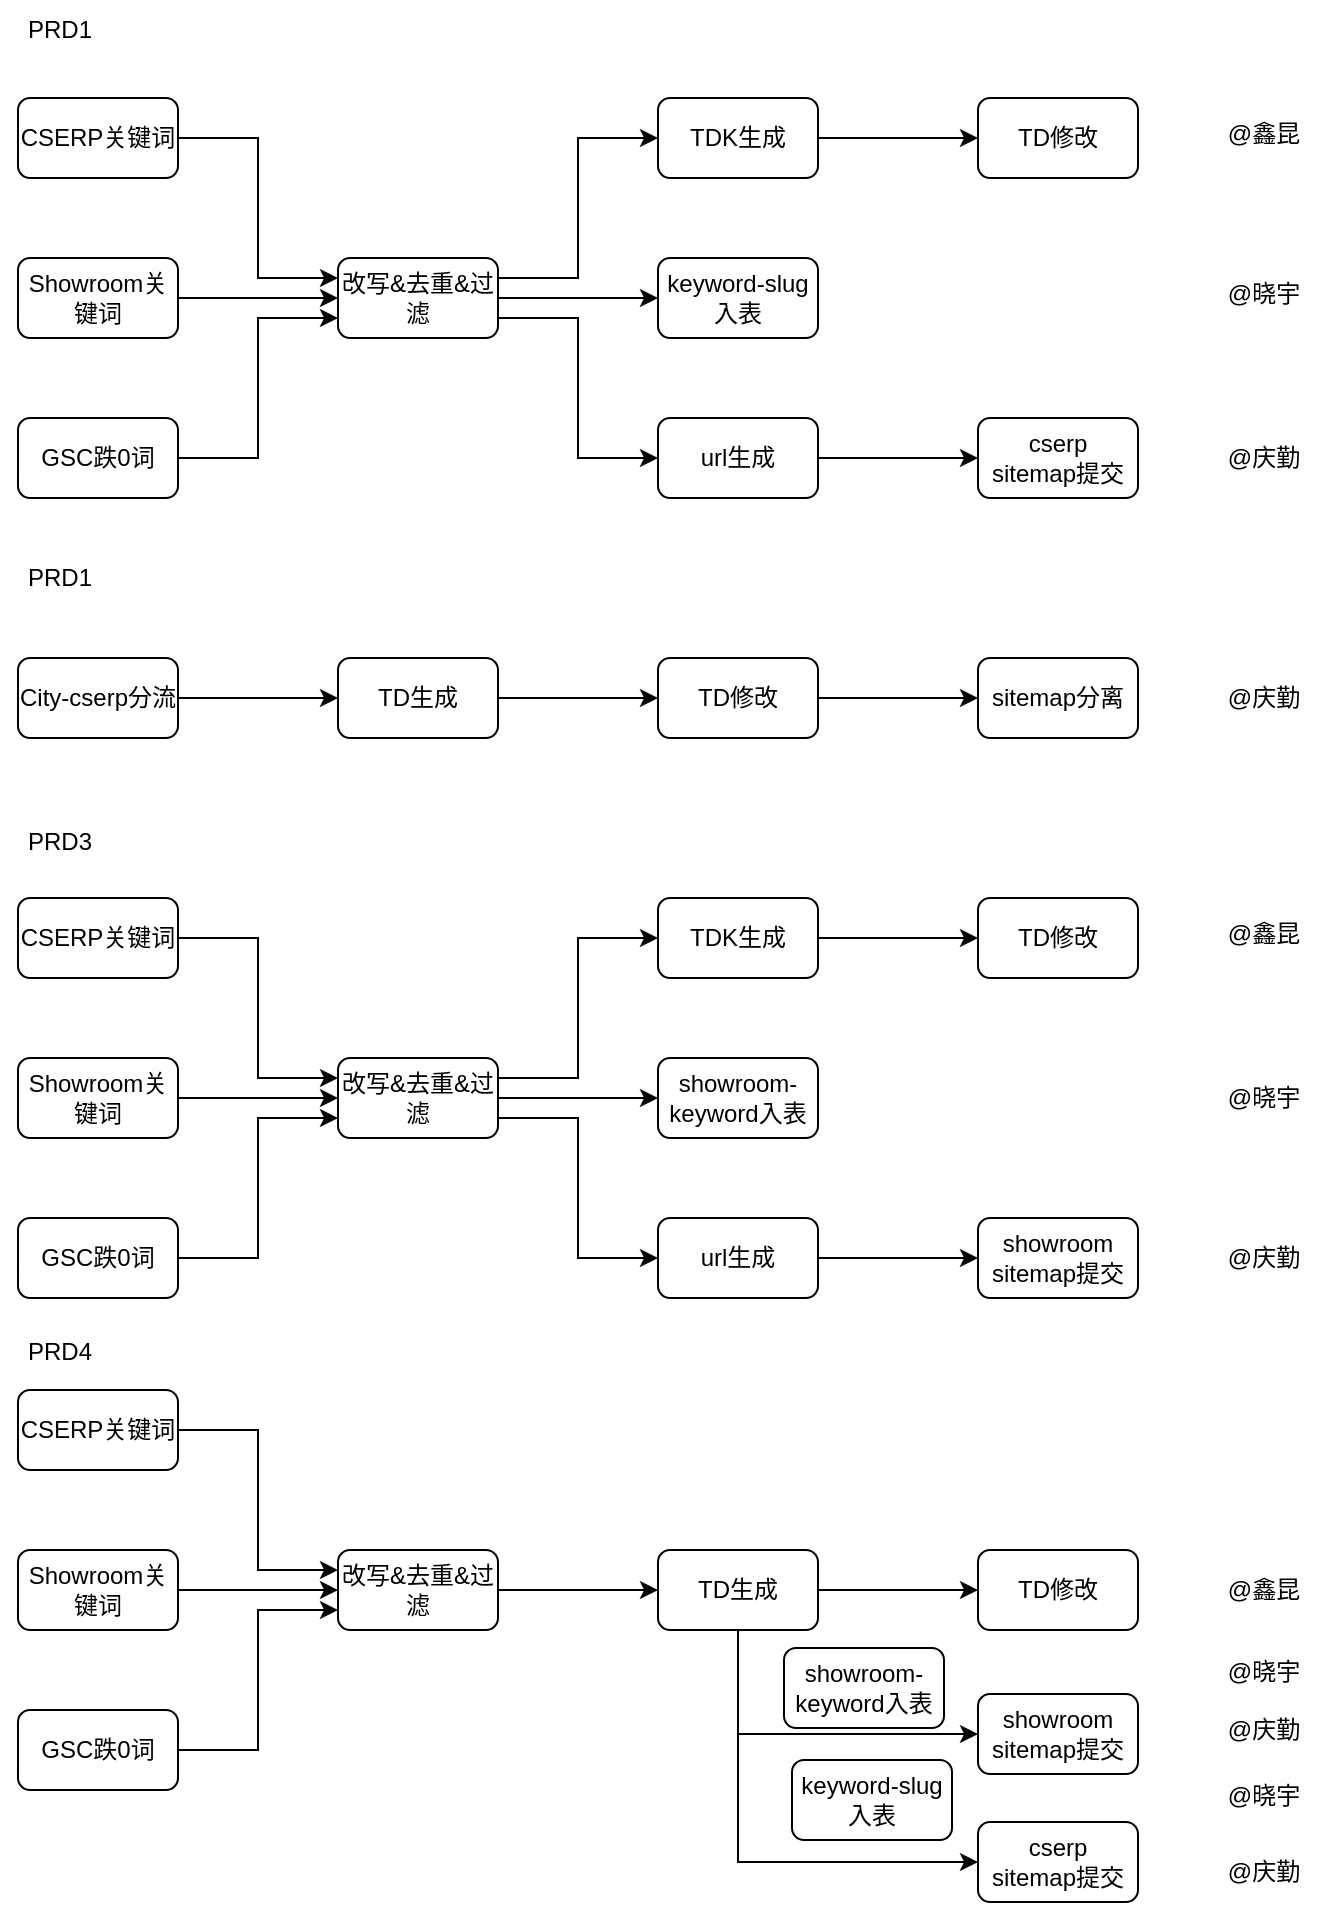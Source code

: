 <mxfile version="27.2.0">
  <diagram name="第 1 页" id="PBXTiW6mpYw9qoerVGSO">
    <mxGraphModel dx="1426" dy="693" grid="1" gridSize="10" guides="1" tooltips="1" connect="1" arrows="1" fold="1" page="0" pageScale="1" pageWidth="827" pageHeight="1169" math="0" shadow="0">
      <root>
        <mxCell id="0" />
        <mxCell id="1" parent="0" />
        <mxCell id="isZL2Ls8pScrw3JJbjqI-17" style="edgeStyle=orthogonalEdgeStyle;rounded=0;orthogonalLoop=1;jettySize=auto;html=1;exitX=1;exitY=0.5;exitDx=0;exitDy=0;entryX=0;entryY=0.25;entryDx=0;entryDy=0;" edge="1" parent="1" source="isZL2Ls8pScrw3JJbjqI-1" target="isZL2Ls8pScrw3JJbjqI-4">
          <mxGeometry relative="1" as="geometry" />
        </mxCell>
        <mxCell id="isZL2Ls8pScrw3JJbjqI-1" value="CSERP关键词" style="rounded=1;whiteSpace=wrap;html=1;" vertex="1" parent="1">
          <mxGeometry x="80" y="120" width="80" height="40" as="geometry" />
        </mxCell>
        <mxCell id="isZL2Ls8pScrw3JJbjqI-18" style="edgeStyle=orthogonalEdgeStyle;rounded=0;orthogonalLoop=1;jettySize=auto;html=1;exitX=1;exitY=0.5;exitDx=0;exitDy=0;entryX=0;entryY=0.5;entryDx=0;entryDy=0;" edge="1" parent="1" source="isZL2Ls8pScrw3JJbjqI-2" target="isZL2Ls8pScrw3JJbjqI-4">
          <mxGeometry relative="1" as="geometry" />
        </mxCell>
        <mxCell id="isZL2Ls8pScrw3JJbjqI-2" value="Showroom关键词" style="rounded=1;whiteSpace=wrap;html=1;" vertex="1" parent="1">
          <mxGeometry x="80" y="200" width="80" height="40" as="geometry" />
        </mxCell>
        <mxCell id="isZL2Ls8pScrw3JJbjqI-19" style="edgeStyle=orthogonalEdgeStyle;rounded=0;orthogonalLoop=1;jettySize=auto;html=1;exitX=1;exitY=0.5;exitDx=0;exitDy=0;entryX=0;entryY=0.75;entryDx=0;entryDy=0;" edge="1" parent="1" source="isZL2Ls8pScrw3JJbjqI-3" target="isZL2Ls8pScrw3JJbjqI-4">
          <mxGeometry relative="1" as="geometry" />
        </mxCell>
        <mxCell id="isZL2Ls8pScrw3JJbjqI-3" value="GSC跌0词" style="rounded=1;whiteSpace=wrap;html=1;" vertex="1" parent="1">
          <mxGeometry x="80" y="280" width="80" height="40" as="geometry" />
        </mxCell>
        <mxCell id="isZL2Ls8pScrw3JJbjqI-20" style="edgeStyle=orthogonalEdgeStyle;rounded=0;orthogonalLoop=1;jettySize=auto;html=1;exitX=1;exitY=0.25;exitDx=0;exitDy=0;entryX=0;entryY=0.5;entryDx=0;entryDy=0;" edge="1" parent="1" source="isZL2Ls8pScrw3JJbjqI-4" target="isZL2Ls8pScrw3JJbjqI-9">
          <mxGeometry relative="1" as="geometry" />
        </mxCell>
        <mxCell id="isZL2Ls8pScrw3JJbjqI-22" style="edgeStyle=orthogonalEdgeStyle;rounded=0;orthogonalLoop=1;jettySize=auto;html=1;exitX=1;exitY=0.5;exitDx=0;exitDy=0;entryX=0;entryY=0.5;entryDx=0;entryDy=0;" edge="1" parent="1" source="isZL2Ls8pScrw3JJbjqI-4" target="isZL2Ls8pScrw3JJbjqI-5">
          <mxGeometry relative="1" as="geometry" />
        </mxCell>
        <mxCell id="isZL2Ls8pScrw3JJbjqI-23" style="edgeStyle=orthogonalEdgeStyle;rounded=0;orthogonalLoop=1;jettySize=auto;html=1;exitX=1;exitY=0.75;exitDx=0;exitDy=0;entryX=0;entryY=0.5;entryDx=0;entryDy=0;" edge="1" parent="1" source="isZL2Ls8pScrw3JJbjqI-4" target="isZL2Ls8pScrw3JJbjqI-6">
          <mxGeometry relative="1" as="geometry" />
        </mxCell>
        <mxCell id="isZL2Ls8pScrw3JJbjqI-4" value="改写&amp;amp;去重&amp;amp;过滤" style="rounded=1;whiteSpace=wrap;html=1;" vertex="1" parent="1">
          <mxGeometry x="240" y="200" width="80" height="40" as="geometry" />
        </mxCell>
        <mxCell id="isZL2Ls8pScrw3JJbjqI-5" value="keyword-slug入表" style="rounded=1;whiteSpace=wrap;html=1;" vertex="1" parent="1">
          <mxGeometry x="400" y="200" width="80" height="40" as="geometry" />
        </mxCell>
        <mxCell id="isZL2Ls8pScrw3JJbjqI-24" style="edgeStyle=orthogonalEdgeStyle;rounded=0;orthogonalLoop=1;jettySize=auto;html=1;exitX=1;exitY=0.5;exitDx=0;exitDy=0;entryX=0;entryY=0.5;entryDx=0;entryDy=0;" edge="1" parent="1" source="isZL2Ls8pScrw3JJbjqI-6" target="isZL2Ls8pScrw3JJbjqI-7">
          <mxGeometry relative="1" as="geometry" />
        </mxCell>
        <mxCell id="isZL2Ls8pScrw3JJbjqI-6" value="url生成" style="rounded=1;whiteSpace=wrap;html=1;" vertex="1" parent="1">
          <mxGeometry x="400" y="280" width="80" height="40" as="geometry" />
        </mxCell>
        <mxCell id="isZL2Ls8pScrw3JJbjqI-7" value="cserp&lt;div&gt;sitemap提交&lt;/div&gt;" style="rounded=1;whiteSpace=wrap;html=1;" vertex="1" parent="1">
          <mxGeometry x="560" y="280" width="80" height="40" as="geometry" />
        </mxCell>
        <mxCell id="isZL2Ls8pScrw3JJbjqI-14" style="edgeStyle=orthogonalEdgeStyle;rounded=0;orthogonalLoop=1;jettySize=auto;html=1;exitX=1;exitY=0.5;exitDx=0;exitDy=0;entryX=0;entryY=0.5;entryDx=0;entryDy=0;" edge="1" parent="1" source="isZL2Ls8pScrw3JJbjqI-8" target="isZL2Ls8pScrw3JJbjqI-11">
          <mxGeometry relative="1" as="geometry" />
        </mxCell>
        <mxCell id="isZL2Ls8pScrw3JJbjqI-8" value="City-cserp分流" style="rounded=1;whiteSpace=wrap;html=1;" vertex="1" parent="1">
          <mxGeometry x="80" y="400" width="80" height="40" as="geometry" />
        </mxCell>
        <mxCell id="isZL2Ls8pScrw3JJbjqI-21" style="edgeStyle=orthogonalEdgeStyle;rounded=0;orthogonalLoop=1;jettySize=auto;html=1;exitX=1;exitY=0.5;exitDx=0;exitDy=0;entryX=0;entryY=0.5;entryDx=0;entryDy=0;" edge="1" parent="1" source="isZL2Ls8pScrw3JJbjqI-9" target="isZL2Ls8pScrw3JJbjqI-10">
          <mxGeometry relative="1" as="geometry" />
        </mxCell>
        <mxCell id="isZL2Ls8pScrw3JJbjqI-9" value="TDK生成" style="rounded=1;whiteSpace=wrap;html=1;" vertex="1" parent="1">
          <mxGeometry x="400" y="120" width="80" height="40" as="geometry" />
        </mxCell>
        <mxCell id="isZL2Ls8pScrw3JJbjqI-10" value="TD修改" style="rounded=1;whiteSpace=wrap;html=1;" vertex="1" parent="1">
          <mxGeometry x="560" y="120" width="80" height="40" as="geometry" />
        </mxCell>
        <mxCell id="isZL2Ls8pScrw3JJbjqI-15" style="edgeStyle=orthogonalEdgeStyle;rounded=0;orthogonalLoop=1;jettySize=auto;html=1;exitX=1;exitY=0.5;exitDx=0;exitDy=0;entryX=0;entryY=0.5;entryDx=0;entryDy=0;" edge="1" parent="1" source="isZL2Ls8pScrw3JJbjqI-11" target="isZL2Ls8pScrw3JJbjqI-12">
          <mxGeometry relative="1" as="geometry" />
        </mxCell>
        <mxCell id="isZL2Ls8pScrw3JJbjqI-11" value="TD生成" style="rounded=1;whiteSpace=wrap;html=1;" vertex="1" parent="1">
          <mxGeometry x="240" y="400" width="80" height="40" as="geometry" />
        </mxCell>
        <mxCell id="isZL2Ls8pScrw3JJbjqI-16" style="edgeStyle=orthogonalEdgeStyle;rounded=0;orthogonalLoop=1;jettySize=auto;html=1;exitX=1;exitY=0.5;exitDx=0;exitDy=0;entryX=0;entryY=0.5;entryDx=0;entryDy=0;" edge="1" parent="1" source="isZL2Ls8pScrw3JJbjqI-12" target="isZL2Ls8pScrw3JJbjqI-13">
          <mxGeometry relative="1" as="geometry" />
        </mxCell>
        <mxCell id="isZL2Ls8pScrw3JJbjqI-12" value="TD修改" style="rounded=1;whiteSpace=wrap;html=1;" vertex="1" parent="1">
          <mxGeometry x="400" y="400" width="80" height="40" as="geometry" />
        </mxCell>
        <mxCell id="isZL2Ls8pScrw3JJbjqI-13" value="sitemap分离" style="rounded=1;whiteSpace=wrap;html=1;" vertex="1" parent="1">
          <mxGeometry x="560" y="400" width="80" height="40" as="geometry" />
        </mxCell>
        <mxCell id="isZL2Ls8pScrw3JJbjqI-25" style="edgeStyle=orthogonalEdgeStyle;rounded=0;orthogonalLoop=1;jettySize=auto;html=1;exitX=1;exitY=0.5;exitDx=0;exitDy=0;entryX=0;entryY=0.25;entryDx=0;entryDy=0;" edge="1" parent="1" source="isZL2Ls8pScrw3JJbjqI-26" target="isZL2Ls8pScrw3JJbjqI-34">
          <mxGeometry relative="1" as="geometry" />
        </mxCell>
        <mxCell id="isZL2Ls8pScrw3JJbjqI-26" value="CSERP关键词" style="rounded=1;whiteSpace=wrap;html=1;" vertex="1" parent="1">
          <mxGeometry x="80" y="520" width="80" height="40" as="geometry" />
        </mxCell>
        <mxCell id="isZL2Ls8pScrw3JJbjqI-27" style="edgeStyle=orthogonalEdgeStyle;rounded=0;orthogonalLoop=1;jettySize=auto;html=1;exitX=1;exitY=0.5;exitDx=0;exitDy=0;entryX=0;entryY=0.5;entryDx=0;entryDy=0;" edge="1" parent="1" source="isZL2Ls8pScrw3JJbjqI-28" target="isZL2Ls8pScrw3JJbjqI-34">
          <mxGeometry relative="1" as="geometry" />
        </mxCell>
        <mxCell id="isZL2Ls8pScrw3JJbjqI-28" value="Showroom关键词" style="rounded=1;whiteSpace=wrap;html=1;" vertex="1" parent="1">
          <mxGeometry x="80" y="600" width="80" height="40" as="geometry" />
        </mxCell>
        <mxCell id="isZL2Ls8pScrw3JJbjqI-29" style="edgeStyle=orthogonalEdgeStyle;rounded=0;orthogonalLoop=1;jettySize=auto;html=1;exitX=1;exitY=0.5;exitDx=0;exitDy=0;entryX=0;entryY=0.75;entryDx=0;entryDy=0;" edge="1" parent="1" source="isZL2Ls8pScrw3JJbjqI-30" target="isZL2Ls8pScrw3JJbjqI-34">
          <mxGeometry relative="1" as="geometry" />
        </mxCell>
        <mxCell id="isZL2Ls8pScrw3JJbjqI-30" value="GSC跌0词" style="rounded=1;whiteSpace=wrap;html=1;" vertex="1" parent="1">
          <mxGeometry x="80" y="680" width="80" height="40" as="geometry" />
        </mxCell>
        <mxCell id="isZL2Ls8pScrw3JJbjqI-31" style="edgeStyle=orthogonalEdgeStyle;rounded=0;orthogonalLoop=1;jettySize=auto;html=1;exitX=1;exitY=0.25;exitDx=0;exitDy=0;entryX=0;entryY=0.5;entryDx=0;entryDy=0;" edge="1" parent="1" source="isZL2Ls8pScrw3JJbjqI-34" target="isZL2Ls8pScrw3JJbjqI-42">
          <mxGeometry relative="1" as="geometry" />
        </mxCell>
        <mxCell id="isZL2Ls8pScrw3JJbjqI-32" style="edgeStyle=orthogonalEdgeStyle;rounded=0;orthogonalLoop=1;jettySize=auto;html=1;exitX=1;exitY=0.5;exitDx=0;exitDy=0;entryX=0;entryY=0.5;entryDx=0;entryDy=0;" edge="1" parent="1" source="isZL2Ls8pScrw3JJbjqI-34" target="isZL2Ls8pScrw3JJbjqI-35">
          <mxGeometry relative="1" as="geometry" />
        </mxCell>
        <mxCell id="isZL2Ls8pScrw3JJbjqI-33" style="edgeStyle=orthogonalEdgeStyle;rounded=0;orthogonalLoop=1;jettySize=auto;html=1;exitX=1;exitY=0.75;exitDx=0;exitDy=0;entryX=0;entryY=0.5;entryDx=0;entryDy=0;" edge="1" parent="1" source="isZL2Ls8pScrw3JJbjqI-34" target="isZL2Ls8pScrw3JJbjqI-37">
          <mxGeometry relative="1" as="geometry" />
        </mxCell>
        <mxCell id="isZL2Ls8pScrw3JJbjqI-34" value="改写&amp;amp;去重&amp;amp;过滤" style="rounded=1;whiteSpace=wrap;html=1;" vertex="1" parent="1">
          <mxGeometry x="240" y="600" width="80" height="40" as="geometry" />
        </mxCell>
        <mxCell id="isZL2Ls8pScrw3JJbjqI-35" value="showroom-keyword入表" style="rounded=1;whiteSpace=wrap;html=1;" vertex="1" parent="1">
          <mxGeometry x="400" y="600" width="80" height="40" as="geometry" />
        </mxCell>
        <mxCell id="isZL2Ls8pScrw3JJbjqI-36" style="edgeStyle=orthogonalEdgeStyle;rounded=0;orthogonalLoop=1;jettySize=auto;html=1;exitX=1;exitY=0.5;exitDx=0;exitDy=0;entryX=0;entryY=0.5;entryDx=0;entryDy=0;" edge="1" parent="1" source="isZL2Ls8pScrw3JJbjqI-37" target="isZL2Ls8pScrw3JJbjqI-38">
          <mxGeometry relative="1" as="geometry" />
        </mxCell>
        <mxCell id="isZL2Ls8pScrw3JJbjqI-37" value="url生成" style="rounded=1;whiteSpace=wrap;html=1;" vertex="1" parent="1">
          <mxGeometry x="400" y="680" width="80" height="40" as="geometry" />
        </mxCell>
        <mxCell id="isZL2Ls8pScrw3JJbjqI-38" value="showroom&lt;div&gt;sitemap提交&lt;/div&gt;" style="rounded=1;whiteSpace=wrap;html=1;" vertex="1" parent="1">
          <mxGeometry x="560" y="680" width="80" height="40" as="geometry" />
        </mxCell>
        <mxCell id="isZL2Ls8pScrw3JJbjqI-41" style="edgeStyle=orthogonalEdgeStyle;rounded=0;orthogonalLoop=1;jettySize=auto;html=1;exitX=1;exitY=0.5;exitDx=0;exitDy=0;entryX=0;entryY=0.5;entryDx=0;entryDy=0;" edge="1" parent="1" source="isZL2Ls8pScrw3JJbjqI-42" target="isZL2Ls8pScrw3JJbjqI-43">
          <mxGeometry relative="1" as="geometry" />
        </mxCell>
        <mxCell id="isZL2Ls8pScrw3JJbjqI-42" value="TDK生成" style="rounded=1;whiteSpace=wrap;html=1;" vertex="1" parent="1">
          <mxGeometry x="400" y="520" width="80" height="40" as="geometry" />
        </mxCell>
        <mxCell id="isZL2Ls8pScrw3JJbjqI-43" value="TD修改" style="rounded=1;whiteSpace=wrap;html=1;" vertex="1" parent="1">
          <mxGeometry x="560" y="520" width="80" height="40" as="geometry" />
        </mxCell>
        <mxCell id="isZL2Ls8pScrw3JJbjqI-56" style="edgeStyle=orthogonalEdgeStyle;rounded=0;orthogonalLoop=1;jettySize=auto;html=1;exitX=1;exitY=0.5;exitDx=0;exitDy=0;entryX=0;entryY=0.25;entryDx=0;entryDy=0;" edge="1" parent="1" source="isZL2Ls8pScrw3JJbjqI-57" target="isZL2Ls8pScrw3JJbjqI-62">
          <mxGeometry relative="1" as="geometry" />
        </mxCell>
        <mxCell id="isZL2Ls8pScrw3JJbjqI-57" value="CSERP关键词" style="rounded=1;whiteSpace=wrap;html=1;" vertex="1" parent="1">
          <mxGeometry x="80" y="766" width="80" height="40" as="geometry" />
        </mxCell>
        <mxCell id="isZL2Ls8pScrw3JJbjqI-58" style="edgeStyle=orthogonalEdgeStyle;rounded=0;orthogonalLoop=1;jettySize=auto;html=1;exitX=1;exitY=0.5;exitDx=0;exitDy=0;entryX=0;entryY=0.5;entryDx=0;entryDy=0;" edge="1" parent="1" source="isZL2Ls8pScrw3JJbjqI-59" target="isZL2Ls8pScrw3JJbjqI-62">
          <mxGeometry relative="1" as="geometry" />
        </mxCell>
        <mxCell id="isZL2Ls8pScrw3JJbjqI-59" value="Showroom关键词" style="rounded=1;whiteSpace=wrap;html=1;" vertex="1" parent="1">
          <mxGeometry x="80" y="846" width="80" height="40" as="geometry" />
        </mxCell>
        <mxCell id="isZL2Ls8pScrw3JJbjqI-60" style="edgeStyle=orthogonalEdgeStyle;rounded=0;orthogonalLoop=1;jettySize=auto;html=1;exitX=1;exitY=0.5;exitDx=0;exitDy=0;entryX=0;entryY=0.75;entryDx=0;entryDy=0;" edge="1" parent="1" source="isZL2Ls8pScrw3JJbjqI-61" target="isZL2Ls8pScrw3JJbjqI-62">
          <mxGeometry relative="1" as="geometry" />
        </mxCell>
        <mxCell id="isZL2Ls8pScrw3JJbjqI-61" value="GSC跌0词" style="rounded=1;whiteSpace=wrap;html=1;" vertex="1" parent="1">
          <mxGeometry x="80" y="926" width="80" height="40" as="geometry" />
        </mxCell>
        <mxCell id="isZL2Ls8pScrw3JJbjqI-67" style="edgeStyle=orthogonalEdgeStyle;rounded=0;orthogonalLoop=1;jettySize=auto;html=1;exitX=1;exitY=0.5;exitDx=0;exitDy=0;entryX=0;entryY=0.5;entryDx=0;entryDy=0;" edge="1" parent="1" source="isZL2Ls8pScrw3JJbjqI-62" target="isZL2Ls8pScrw3JJbjqI-63">
          <mxGeometry relative="1" as="geometry" />
        </mxCell>
        <mxCell id="isZL2Ls8pScrw3JJbjqI-62" value="改写&amp;amp;去重&amp;amp;过滤" style="rounded=1;whiteSpace=wrap;html=1;" vertex="1" parent="1">
          <mxGeometry x="240" y="846" width="80" height="40" as="geometry" />
        </mxCell>
        <mxCell id="isZL2Ls8pScrw3JJbjqI-68" style="edgeStyle=orthogonalEdgeStyle;rounded=0;orthogonalLoop=1;jettySize=auto;html=1;exitX=1;exitY=0.5;exitDx=0;exitDy=0;entryX=0;entryY=0.5;entryDx=0;entryDy=0;" edge="1" parent="1" source="isZL2Ls8pScrw3JJbjqI-63" target="isZL2Ls8pScrw3JJbjqI-64">
          <mxGeometry relative="1" as="geometry" />
        </mxCell>
        <mxCell id="isZL2Ls8pScrw3JJbjqI-69" style="edgeStyle=orthogonalEdgeStyle;rounded=0;orthogonalLoop=1;jettySize=auto;html=1;exitX=0.5;exitY=1;exitDx=0;exitDy=0;entryX=0;entryY=0.5;entryDx=0;entryDy=0;" edge="1" parent="1" source="isZL2Ls8pScrw3JJbjqI-63" target="isZL2Ls8pScrw3JJbjqI-65">
          <mxGeometry relative="1" as="geometry" />
        </mxCell>
        <mxCell id="isZL2Ls8pScrw3JJbjqI-70" style="edgeStyle=orthogonalEdgeStyle;rounded=0;orthogonalLoop=1;jettySize=auto;html=1;exitX=0.5;exitY=1;exitDx=0;exitDy=0;entryX=0;entryY=0.5;entryDx=0;entryDy=0;" edge="1" parent="1" source="isZL2Ls8pScrw3JJbjqI-63" target="isZL2Ls8pScrw3JJbjqI-66">
          <mxGeometry relative="1" as="geometry" />
        </mxCell>
        <mxCell id="isZL2Ls8pScrw3JJbjqI-63" value="TD生成" style="rounded=1;whiteSpace=wrap;html=1;" vertex="1" parent="1">
          <mxGeometry x="400" y="846" width="80" height="40" as="geometry" />
        </mxCell>
        <mxCell id="isZL2Ls8pScrw3JJbjqI-64" value="TD修改" style="rounded=1;whiteSpace=wrap;html=1;" vertex="1" parent="1">
          <mxGeometry x="560" y="846" width="80" height="40" as="geometry" />
        </mxCell>
        <mxCell id="isZL2Ls8pScrw3JJbjqI-65" value="showroom&lt;div&gt;sitemap提交&lt;/div&gt;" style="rounded=1;whiteSpace=wrap;html=1;" vertex="1" parent="1">
          <mxGeometry x="560" y="918" width="80" height="40" as="geometry" />
        </mxCell>
        <mxCell id="isZL2Ls8pScrw3JJbjqI-66" value="cserp&lt;div&gt;sitemap提交&lt;/div&gt;" style="rounded=1;whiteSpace=wrap;html=1;" vertex="1" parent="1">
          <mxGeometry x="560" y="982" width="80" height="40" as="geometry" />
        </mxCell>
        <mxCell id="isZL2Ls8pScrw3JJbjqI-71" value="PRD1" style="text;html=1;align=center;verticalAlign=middle;whiteSpace=wrap;rounded=0;" vertex="1" parent="1">
          <mxGeometry x="71" y="71" width="60" height="30" as="geometry" />
        </mxCell>
        <mxCell id="isZL2Ls8pScrw3JJbjqI-72" value="PRD1" style="text;html=1;align=center;verticalAlign=middle;whiteSpace=wrap;rounded=0;" vertex="1" parent="1">
          <mxGeometry x="71" y="345" width="60" height="30" as="geometry" />
        </mxCell>
        <mxCell id="isZL2Ls8pScrw3JJbjqI-73" value="PRD3" style="text;html=1;align=center;verticalAlign=middle;whiteSpace=wrap;rounded=0;" vertex="1" parent="1">
          <mxGeometry x="71" y="477" width="60" height="30" as="geometry" />
        </mxCell>
        <mxCell id="isZL2Ls8pScrw3JJbjqI-74" value="PRD4" style="text;html=1;align=center;verticalAlign=middle;whiteSpace=wrap;rounded=0;" vertex="1" parent="1">
          <mxGeometry x="71" y="732" width="60" height="30" as="geometry" />
        </mxCell>
        <mxCell id="isZL2Ls8pScrw3JJbjqI-75" value="showroom-keyword入表" style="rounded=1;whiteSpace=wrap;html=1;" vertex="1" parent="1">
          <mxGeometry x="463" y="895" width="80" height="40" as="geometry" />
        </mxCell>
        <mxCell id="isZL2Ls8pScrw3JJbjqI-76" value="keyword-slug入表" style="rounded=1;whiteSpace=wrap;html=1;" vertex="1" parent="1">
          <mxGeometry x="467" y="951" width="80" height="40" as="geometry" />
        </mxCell>
        <mxCell id="isZL2Ls8pScrw3JJbjqI-77" value="@鑫昆" style="text;html=1;align=center;verticalAlign=middle;whiteSpace=wrap;rounded=0;" vertex="1" parent="1">
          <mxGeometry x="673" y="123" width="60" height="30" as="geometry" />
        </mxCell>
        <mxCell id="isZL2Ls8pScrw3JJbjqI-78" value="@鑫昆" style="text;html=1;align=center;verticalAlign=middle;whiteSpace=wrap;rounded=0;" vertex="1" parent="1">
          <mxGeometry x="673" y="523" width="60" height="30" as="geometry" />
        </mxCell>
        <mxCell id="isZL2Ls8pScrw3JJbjqI-79" value="@鑫昆" style="text;html=1;align=center;verticalAlign=middle;whiteSpace=wrap;rounded=0;" vertex="1" parent="1">
          <mxGeometry x="673" y="851" width="60" height="30" as="geometry" />
        </mxCell>
        <mxCell id="isZL2Ls8pScrw3JJbjqI-80" value="@晓宇" style="text;html=1;align=center;verticalAlign=middle;whiteSpace=wrap;rounded=0;" vertex="1" parent="1">
          <mxGeometry x="673" y="203" width="60" height="30" as="geometry" />
        </mxCell>
        <mxCell id="isZL2Ls8pScrw3JJbjqI-81" value="@晓宇" style="text;html=1;align=center;verticalAlign=middle;whiteSpace=wrap;rounded=0;" vertex="1" parent="1">
          <mxGeometry x="673" y="605" width="60" height="30" as="geometry" />
        </mxCell>
        <mxCell id="isZL2Ls8pScrw3JJbjqI-82" value="@晓宇" style="text;html=1;align=center;verticalAlign=middle;whiteSpace=wrap;rounded=0;" vertex="1" parent="1">
          <mxGeometry x="673" y="892" width="60" height="30" as="geometry" />
        </mxCell>
        <mxCell id="isZL2Ls8pScrw3JJbjqI-83" value="@晓宇" style="text;html=1;align=center;verticalAlign=middle;whiteSpace=wrap;rounded=0;" vertex="1" parent="1">
          <mxGeometry x="673" y="954" width="60" height="30" as="geometry" />
        </mxCell>
        <mxCell id="isZL2Ls8pScrw3JJbjqI-84" value="@庆勤" style="text;html=1;align=center;verticalAlign=middle;whiteSpace=wrap;rounded=0;" vertex="1" parent="1">
          <mxGeometry x="673" y="285" width="60" height="30" as="geometry" />
        </mxCell>
        <mxCell id="isZL2Ls8pScrw3JJbjqI-85" value="@庆勤" style="text;html=1;align=center;verticalAlign=middle;whiteSpace=wrap;rounded=0;" vertex="1" parent="1">
          <mxGeometry x="673" y="405" width="60" height="30" as="geometry" />
        </mxCell>
        <mxCell id="isZL2Ls8pScrw3JJbjqI-86" value="@庆勤" style="text;html=1;align=center;verticalAlign=middle;whiteSpace=wrap;rounded=0;" vertex="1" parent="1">
          <mxGeometry x="673" y="685" width="60" height="30" as="geometry" />
        </mxCell>
        <mxCell id="isZL2Ls8pScrw3JJbjqI-87" value="@庆勤" style="text;html=1;align=center;verticalAlign=middle;whiteSpace=wrap;rounded=0;" vertex="1" parent="1">
          <mxGeometry x="673" y="992" width="60" height="30" as="geometry" />
        </mxCell>
        <mxCell id="isZL2Ls8pScrw3JJbjqI-88" value="@庆勤" style="text;html=1;align=center;verticalAlign=middle;whiteSpace=wrap;rounded=0;" vertex="1" parent="1">
          <mxGeometry x="673" y="921" width="60" height="30" as="geometry" />
        </mxCell>
      </root>
    </mxGraphModel>
  </diagram>
</mxfile>
